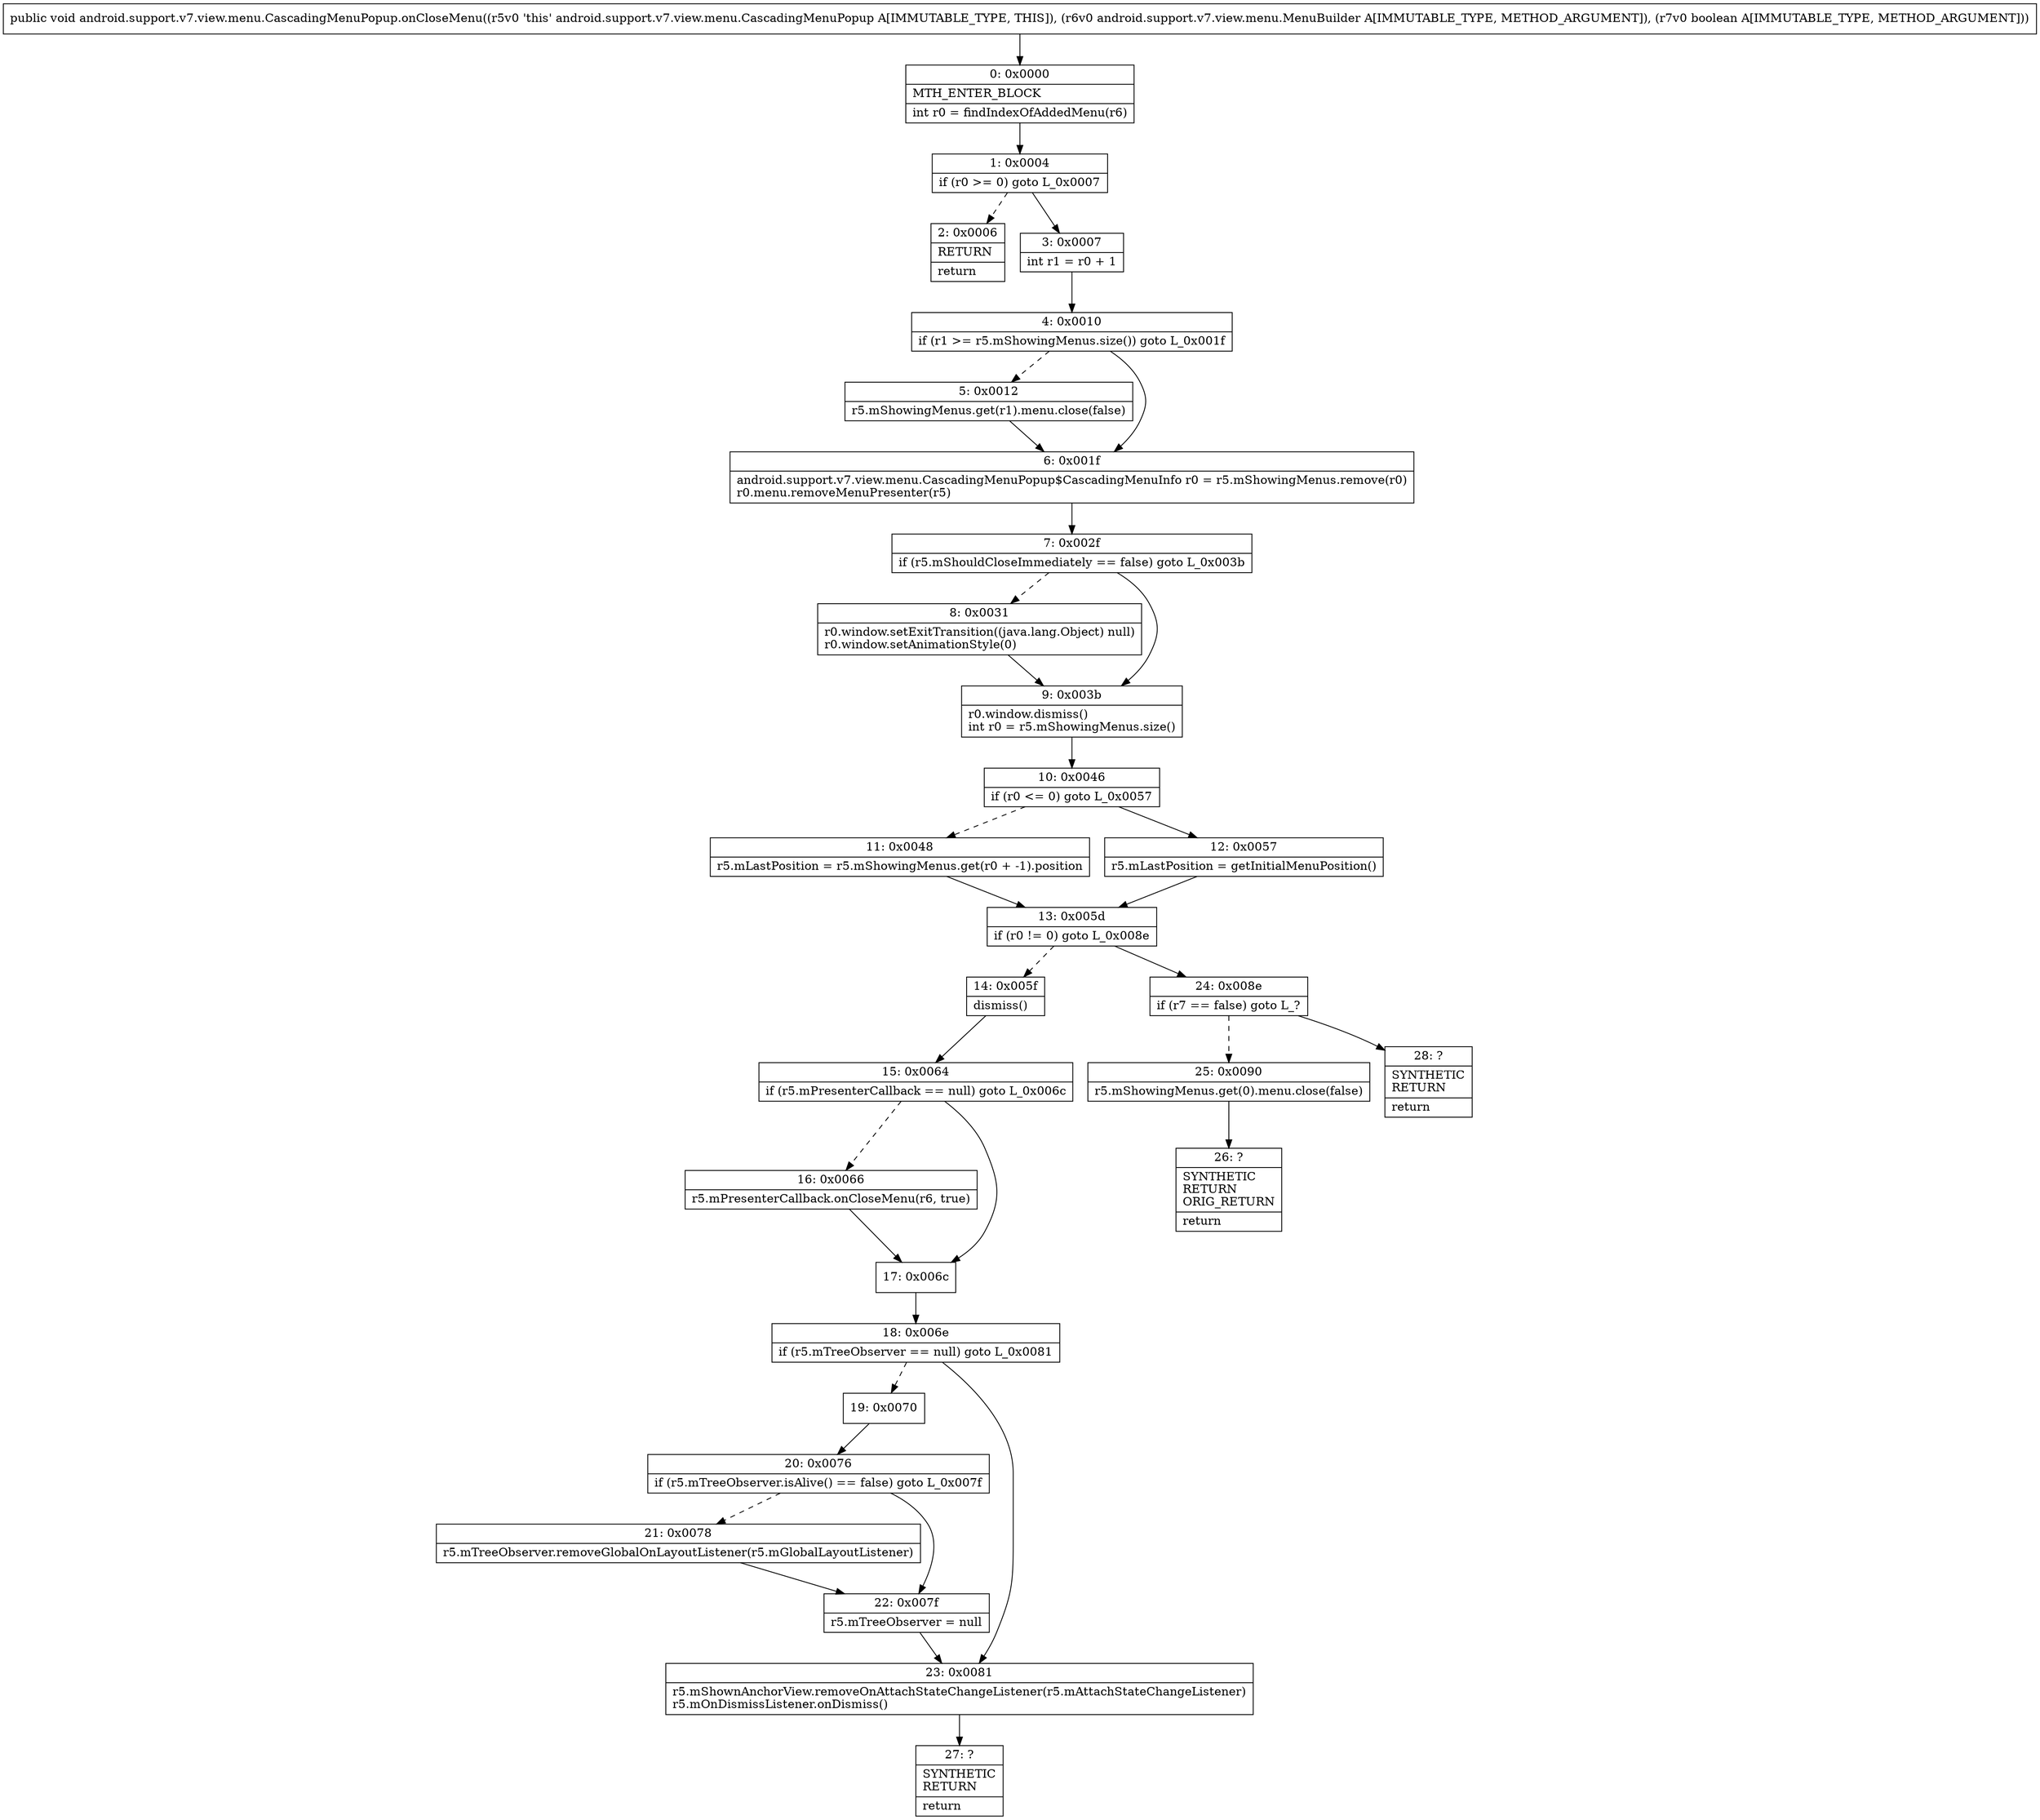 digraph "CFG forandroid.support.v7.view.menu.CascadingMenuPopup.onCloseMenu(Landroid\/support\/v7\/view\/menu\/MenuBuilder;Z)V" {
Node_0 [shape=record,label="{0\:\ 0x0000|MTH_ENTER_BLOCK\l|int r0 = findIndexOfAddedMenu(r6)\l}"];
Node_1 [shape=record,label="{1\:\ 0x0004|if (r0 \>= 0) goto L_0x0007\l}"];
Node_2 [shape=record,label="{2\:\ 0x0006|RETURN\l|return\l}"];
Node_3 [shape=record,label="{3\:\ 0x0007|int r1 = r0 + 1\l}"];
Node_4 [shape=record,label="{4\:\ 0x0010|if (r1 \>= r5.mShowingMenus.size()) goto L_0x001f\l}"];
Node_5 [shape=record,label="{5\:\ 0x0012|r5.mShowingMenus.get(r1).menu.close(false)\l}"];
Node_6 [shape=record,label="{6\:\ 0x001f|android.support.v7.view.menu.CascadingMenuPopup$CascadingMenuInfo r0 = r5.mShowingMenus.remove(r0)\lr0.menu.removeMenuPresenter(r5)\l}"];
Node_7 [shape=record,label="{7\:\ 0x002f|if (r5.mShouldCloseImmediately == false) goto L_0x003b\l}"];
Node_8 [shape=record,label="{8\:\ 0x0031|r0.window.setExitTransition((java.lang.Object) null)\lr0.window.setAnimationStyle(0)\l}"];
Node_9 [shape=record,label="{9\:\ 0x003b|r0.window.dismiss()\lint r0 = r5.mShowingMenus.size()\l}"];
Node_10 [shape=record,label="{10\:\ 0x0046|if (r0 \<= 0) goto L_0x0057\l}"];
Node_11 [shape=record,label="{11\:\ 0x0048|r5.mLastPosition = r5.mShowingMenus.get(r0 + \-1).position\l}"];
Node_12 [shape=record,label="{12\:\ 0x0057|r5.mLastPosition = getInitialMenuPosition()\l}"];
Node_13 [shape=record,label="{13\:\ 0x005d|if (r0 != 0) goto L_0x008e\l}"];
Node_14 [shape=record,label="{14\:\ 0x005f|dismiss()\l}"];
Node_15 [shape=record,label="{15\:\ 0x0064|if (r5.mPresenterCallback == null) goto L_0x006c\l}"];
Node_16 [shape=record,label="{16\:\ 0x0066|r5.mPresenterCallback.onCloseMenu(r6, true)\l}"];
Node_17 [shape=record,label="{17\:\ 0x006c}"];
Node_18 [shape=record,label="{18\:\ 0x006e|if (r5.mTreeObserver == null) goto L_0x0081\l}"];
Node_19 [shape=record,label="{19\:\ 0x0070}"];
Node_20 [shape=record,label="{20\:\ 0x0076|if (r5.mTreeObserver.isAlive() == false) goto L_0x007f\l}"];
Node_21 [shape=record,label="{21\:\ 0x0078|r5.mTreeObserver.removeGlobalOnLayoutListener(r5.mGlobalLayoutListener)\l}"];
Node_22 [shape=record,label="{22\:\ 0x007f|r5.mTreeObserver = null\l}"];
Node_23 [shape=record,label="{23\:\ 0x0081|r5.mShownAnchorView.removeOnAttachStateChangeListener(r5.mAttachStateChangeListener)\lr5.mOnDismissListener.onDismiss()\l}"];
Node_24 [shape=record,label="{24\:\ 0x008e|if (r7 == false) goto L_?\l}"];
Node_25 [shape=record,label="{25\:\ 0x0090|r5.mShowingMenus.get(0).menu.close(false)\l}"];
Node_26 [shape=record,label="{26\:\ ?|SYNTHETIC\lRETURN\lORIG_RETURN\l|return\l}"];
Node_27 [shape=record,label="{27\:\ ?|SYNTHETIC\lRETURN\l|return\l}"];
Node_28 [shape=record,label="{28\:\ ?|SYNTHETIC\lRETURN\l|return\l}"];
MethodNode[shape=record,label="{public void android.support.v7.view.menu.CascadingMenuPopup.onCloseMenu((r5v0 'this' android.support.v7.view.menu.CascadingMenuPopup A[IMMUTABLE_TYPE, THIS]), (r6v0 android.support.v7.view.menu.MenuBuilder A[IMMUTABLE_TYPE, METHOD_ARGUMENT]), (r7v0 boolean A[IMMUTABLE_TYPE, METHOD_ARGUMENT])) }"];
MethodNode -> Node_0;
Node_0 -> Node_1;
Node_1 -> Node_2[style=dashed];
Node_1 -> Node_3;
Node_3 -> Node_4;
Node_4 -> Node_5[style=dashed];
Node_4 -> Node_6;
Node_5 -> Node_6;
Node_6 -> Node_7;
Node_7 -> Node_8[style=dashed];
Node_7 -> Node_9;
Node_8 -> Node_9;
Node_9 -> Node_10;
Node_10 -> Node_11[style=dashed];
Node_10 -> Node_12;
Node_11 -> Node_13;
Node_12 -> Node_13;
Node_13 -> Node_14[style=dashed];
Node_13 -> Node_24;
Node_14 -> Node_15;
Node_15 -> Node_16[style=dashed];
Node_15 -> Node_17;
Node_16 -> Node_17;
Node_17 -> Node_18;
Node_18 -> Node_19[style=dashed];
Node_18 -> Node_23;
Node_19 -> Node_20;
Node_20 -> Node_21[style=dashed];
Node_20 -> Node_22;
Node_21 -> Node_22;
Node_22 -> Node_23;
Node_23 -> Node_27;
Node_24 -> Node_25[style=dashed];
Node_24 -> Node_28;
Node_25 -> Node_26;
}


